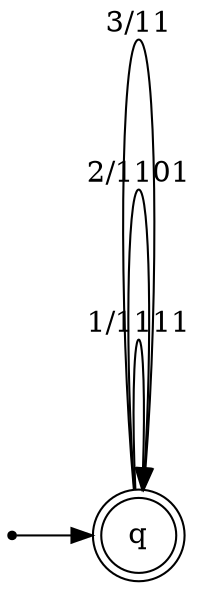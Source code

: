 digraph  {
rankdir=LR;

 superstart[shape = point ];
superstart->"q"
"q" [shape=doublecircle];
"q" -> "q" [label="1/1111", style = solid ];
"q" -> "q" [label="2/1101", style = solid ];
"q" -> "q" [label="3/11", style = solid ];nodesep="1";}
